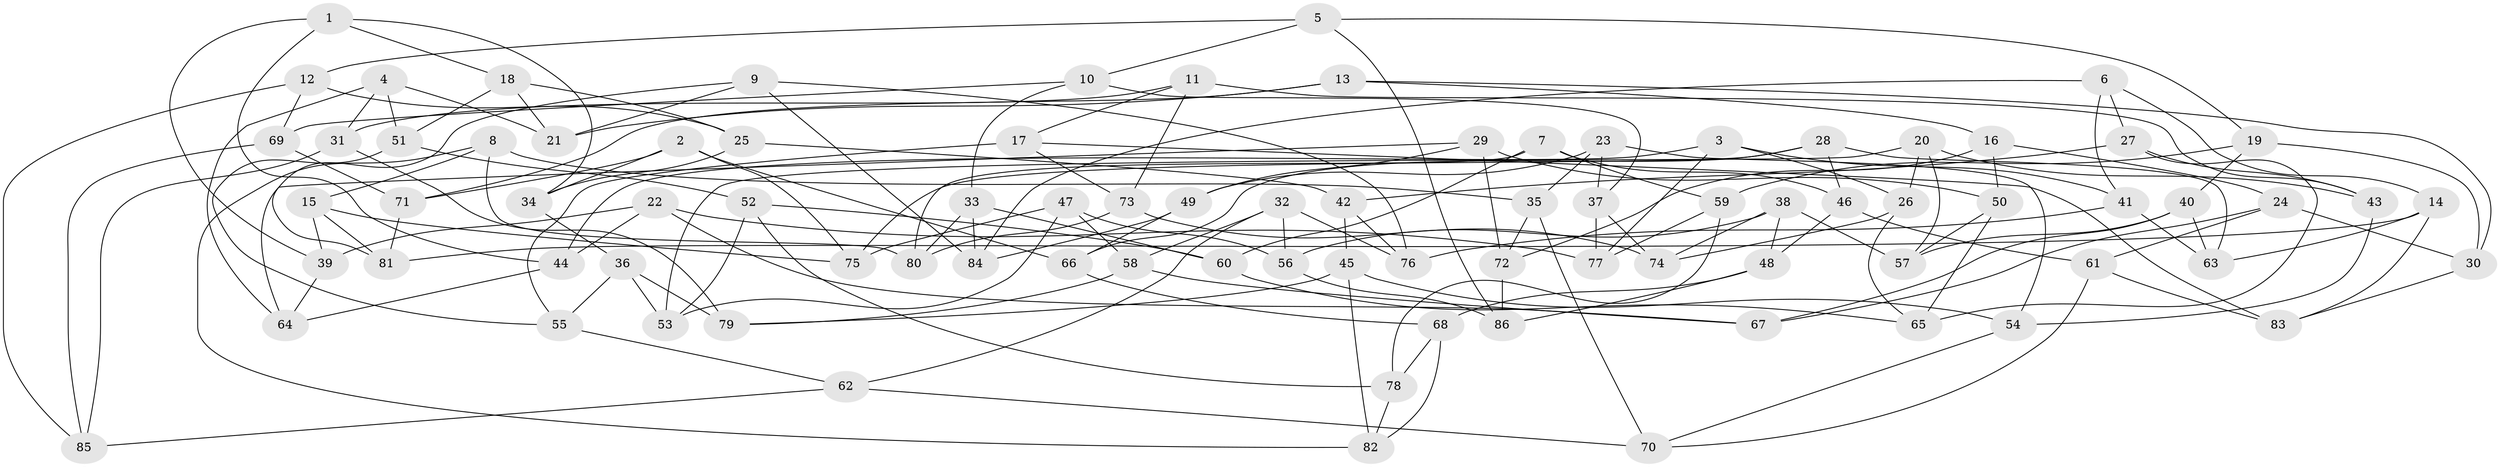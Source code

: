 // coarse degree distribution, {5: 0.19230769230769232, 6: 0.3076923076923077, 8: 0.3076923076923077, 7: 0.19230769230769232}
// Generated by graph-tools (version 1.1) at 2025/38/03/04/25 23:38:13]
// undirected, 86 vertices, 172 edges
graph export_dot {
  node [color=gray90,style=filled];
  1;
  2;
  3;
  4;
  5;
  6;
  7;
  8;
  9;
  10;
  11;
  12;
  13;
  14;
  15;
  16;
  17;
  18;
  19;
  20;
  21;
  22;
  23;
  24;
  25;
  26;
  27;
  28;
  29;
  30;
  31;
  32;
  33;
  34;
  35;
  36;
  37;
  38;
  39;
  40;
  41;
  42;
  43;
  44;
  45;
  46;
  47;
  48;
  49;
  50;
  51;
  52;
  53;
  54;
  55;
  56;
  57;
  58;
  59;
  60;
  61;
  62;
  63;
  64;
  65;
  66;
  67;
  68;
  69;
  70;
  71;
  72;
  73;
  74;
  75;
  76;
  77;
  78;
  79;
  80;
  81;
  82;
  83;
  84;
  85;
  86;
  1 -- 34;
  1 -- 39;
  1 -- 18;
  1 -- 44;
  2 -- 75;
  2 -- 34;
  2 -- 71;
  2 -- 66;
  3 -- 77;
  3 -- 44;
  3 -- 41;
  3 -- 26;
  4 -- 31;
  4 -- 64;
  4 -- 21;
  4 -- 51;
  5 -- 19;
  5 -- 86;
  5 -- 12;
  5 -- 10;
  6 -- 14;
  6 -- 84;
  6 -- 27;
  6 -- 41;
  7 -- 46;
  7 -- 80;
  7 -- 59;
  7 -- 60;
  8 -- 35;
  8 -- 15;
  8 -- 82;
  8 -- 80;
  9 -- 21;
  9 -- 84;
  9 -- 81;
  9 -- 76;
  10 -- 33;
  10 -- 69;
  10 -- 37;
  11 -- 73;
  11 -- 31;
  11 -- 43;
  11 -- 17;
  12 -- 25;
  12 -- 85;
  12 -- 69;
  13 -- 71;
  13 -- 16;
  13 -- 21;
  13 -- 30;
  14 -- 81;
  14 -- 63;
  14 -- 83;
  15 -- 39;
  15 -- 75;
  15 -- 81;
  16 -- 24;
  16 -- 72;
  16 -- 50;
  17 -- 73;
  17 -- 83;
  17 -- 55;
  18 -- 25;
  18 -- 51;
  18 -- 21;
  19 -- 40;
  19 -- 59;
  19 -- 30;
  20 -- 26;
  20 -- 53;
  20 -- 57;
  20 -- 43;
  22 -- 39;
  22 -- 77;
  22 -- 67;
  22 -- 44;
  23 -- 54;
  23 -- 49;
  23 -- 37;
  23 -- 35;
  24 -- 30;
  24 -- 61;
  24 -- 67;
  25 -- 42;
  25 -- 34;
  26 -- 74;
  26 -- 65;
  27 -- 42;
  27 -- 43;
  27 -- 65;
  28 -- 63;
  28 -- 66;
  28 -- 46;
  28 -- 75;
  29 -- 49;
  29 -- 64;
  29 -- 50;
  29 -- 72;
  30 -- 83;
  31 -- 79;
  31 -- 85;
  32 -- 56;
  32 -- 62;
  32 -- 58;
  32 -- 76;
  33 -- 84;
  33 -- 80;
  33 -- 60;
  34 -- 36;
  35 -- 70;
  35 -- 72;
  36 -- 79;
  36 -- 55;
  36 -- 53;
  37 -- 77;
  37 -- 74;
  38 -- 56;
  38 -- 48;
  38 -- 57;
  38 -- 74;
  39 -- 64;
  40 -- 67;
  40 -- 63;
  40 -- 57;
  41 -- 63;
  41 -- 76;
  42 -- 45;
  42 -- 76;
  43 -- 54;
  44 -- 64;
  45 -- 79;
  45 -- 54;
  45 -- 82;
  46 -- 61;
  46 -- 48;
  47 -- 58;
  47 -- 56;
  47 -- 53;
  47 -- 75;
  48 -- 86;
  48 -- 68;
  49 -- 66;
  49 -- 84;
  50 -- 57;
  50 -- 65;
  51 -- 52;
  51 -- 55;
  52 -- 60;
  52 -- 53;
  52 -- 78;
  54 -- 70;
  55 -- 62;
  56 -- 86;
  58 -- 79;
  58 -- 67;
  59 -- 78;
  59 -- 77;
  60 -- 65;
  61 -- 83;
  61 -- 70;
  62 -- 70;
  62 -- 85;
  66 -- 68;
  68 -- 78;
  68 -- 82;
  69 -- 85;
  69 -- 71;
  71 -- 81;
  72 -- 86;
  73 -- 80;
  73 -- 74;
  78 -- 82;
}
